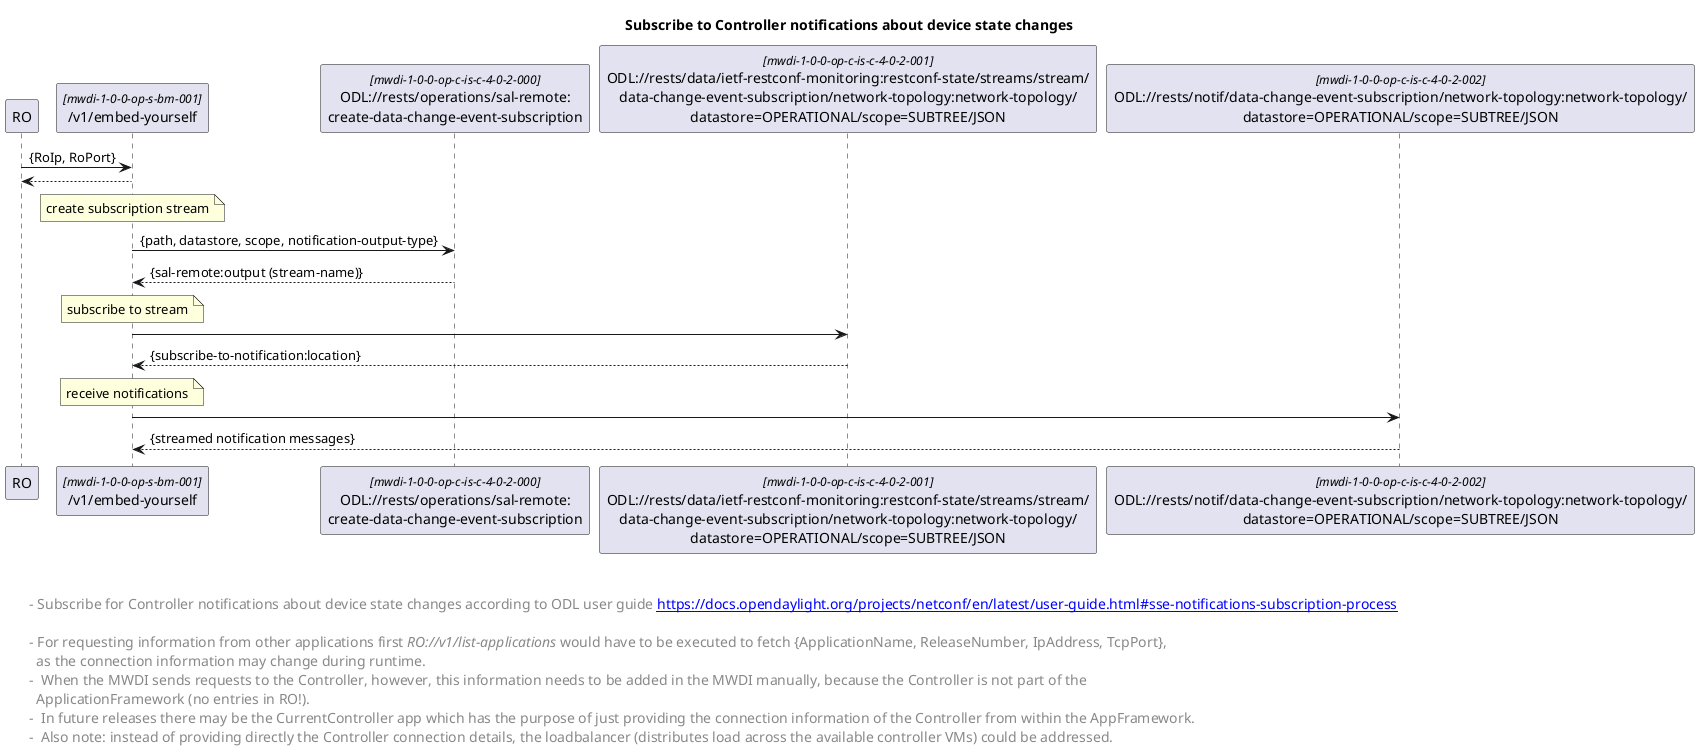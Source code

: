 @startuml
skinparam responseMessageBelowArrow true
skinparam guillemet [ ]
skinparam participant {
  StereotypeFontSize 12  
}

title Subscribe to Controller notifications about device state changes

'participants
participant "RO" as ro
participant "/v1/embed-yourself" as mwdi <<mwdi-1-0-0-op-s-bm-001>>
participant "ODL://rests/operations/sal-remote:\ncreate-data-change-event-subscription" as odlsubscribe1 <<mwdi-1-0-0-op-c-is-c-4-0-2-000>>
participant "ODL://rests/data/ietf-restconf-monitoring:restconf-state/streams/stream/\ndata-change-event-subscription/network-topology:network-topology/\ndatastore=OPERATIONAL/scope=SUBTREE/JSON" as odlsubscribe2 <<mwdi-1-0-0-op-c-is-c-4-0-2-001>>
participant "ODL://rests/notif/data-change-event-subscription/network-topology:network-topology/\ndatastore=OPERATIONAL/scope=SUBTREE/JSON" as odlsubscribe3 <<mwdi-1-0-0-op-c-is-c-4-0-2-002>>



ro -> mwdi: {RoIp, RoPort}
mwdi --> ro

note over mwdi: create subscription stream
mwdi -> odlsubscribe1: {path, datastore, scope, notification-output-type}
odlsubscribe1 --> mwdi: {sal-remote:output (stream-name)}

note over mwdi: subscribe to stream
mwdi -> odlsubscribe2
odlsubscribe2 --> mwdi: {subscribe-to-notification:location}

note over mwdi: receive notifications
mwdi -> odlsubscribe3
odlsubscribe3 --> mwdi: {streamed notification messages}

left footer 


\t- Subscribe for Controller notifications about device state changes according to ODL user guide [[https://docs.opendaylight.org/projects/netconf/en/latest/user-guide.html#sse-notifications-subscription-process]]

\t- For requesting information from other applications first <i>RO://v1/list-applications</i> would have to be executed to fetch {ApplicationName, ReleaseNumber, IpAddress, TcpPort}, 
\t  as the connection information may change during runtime.
\t-  When the MWDI sends requests to the Controller, however, this information needs to be added in the MWDI manually, because the Controller is not part of the 
\t  ApplicationFramework (no entries in RO!). 
\t-  In future releases there may be the CurrentController app which has the purpose of just providing the connection information of the Controller from within the AppFramework.
\t-  Also note: instead of providing directly the Controller connection details, the loadbalancer (distributes load across the available controller VMs) could be addressed.
end footer


<style>
footer {
  HorizontalAlignment left
  FontSize 14
}
</style>


@enduml